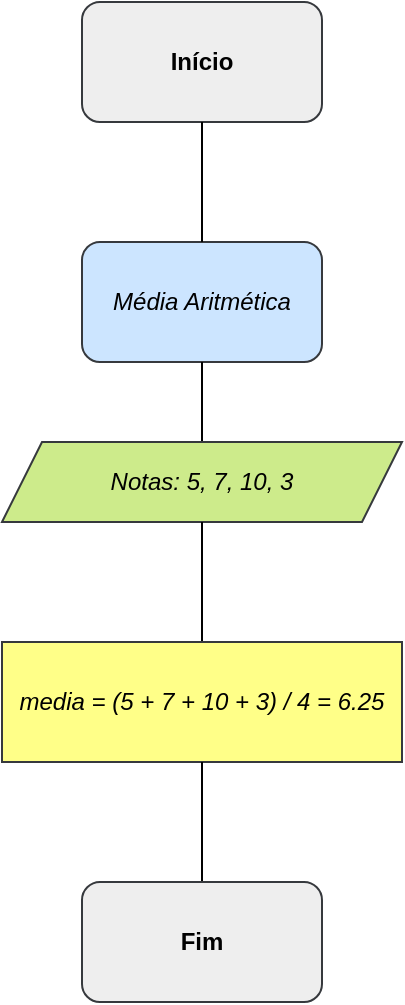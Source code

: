 <mxfile version="14.9.6" type="device"><diagram id="kukyYf_IliHg_fFTL8FL" name="Page-1"><mxGraphModel dx="868" dy="484" grid="1" gridSize="10" guides="1" tooltips="1" connect="1" arrows="1" fold="1" page="1" pageScale="1" pageWidth="827" pageHeight="1169" math="0" shadow="0"><root><mxCell id="0"/><mxCell id="1" parent="0"/><mxCell id="2" value="Média Aritmética" style="rounded=1;whiteSpace=wrap;html=1;fillColor=#cce5ff;strokeColor=#36393d;fontStyle=2" parent="1" vertex="1"><mxGeometry x="360" y="180" width="120" height="60" as="geometry"/></mxCell><mxCell id="3" value="" style="endArrow=none;html=1;entryX=0.5;entryY=1;entryDx=0;entryDy=0;exitX=0.5;exitY=0;exitDx=0;exitDy=0;" parent="1" target="2" edge="1" source="4"><mxGeometry width="50" height="50" relative="1" as="geometry"><mxPoint x="420" y="170" as="sourcePoint"/><mxPoint x="320" y="220" as="targetPoint"/></mxGeometry></mxCell><mxCell id="4" value="Notas: 5, 7, 10, 3" style="shape=parallelogram;perimeter=parallelogramPerimeter;whiteSpace=wrap;html=1;fixedSize=1;fillColor=#cdeb8b;strokeColor=#36393d;fontStyle=2" parent="1" vertex="1"><mxGeometry x="320" y="280" width="200" height="40" as="geometry"/></mxCell><mxCell id="5" value="" style="endArrow=none;html=1;entryX=0.5;entryY=1;entryDx=0;entryDy=0;exitX=0.5;exitY=0;exitDx=0;exitDy=0;" parent="1" edge="1" target="4" source="6"><mxGeometry width="50" height="50" relative="1" as="geometry"><mxPoint x="260" y="280" as="sourcePoint"/><mxPoint x="259.5" y="220" as="targetPoint"/></mxGeometry></mxCell><mxCell id="6" value="media = (5 + 7 + 10 + 3) / 4 = 6.25" style="rounded=0;whiteSpace=wrap;html=1;fillColor=#ffff88;strokeColor=#36393d;fontStyle=2" parent="1" vertex="1"><mxGeometry x="320" y="380" width="200" height="60" as="geometry"/></mxCell><mxCell id="7" value="" style="endArrow=none;html=1;entryX=0.5;entryY=1;entryDx=0;entryDy=0;exitX=0.5;exitY=0;exitDx=0;exitDy=0;" parent="1" target="6" edge="1" source="9"><mxGeometry width="50" height="50" relative="1" as="geometry"><mxPoint x="260" y="400" as="sourcePoint"/><mxPoint x="320" y="210" as="targetPoint"/></mxGeometry></mxCell><mxCell id="9" value="Fim" style="rounded=1;whiteSpace=wrap;html=1;fillColor=#eeeeee;strokeColor=#36393d;fontStyle=1" parent="1" vertex="1"><mxGeometry x="360" y="500" width="120" height="60" as="geometry"/></mxCell><mxCell id="_J8TkeKzD61h7LK8t4fL-9" value="&lt;b&gt;Início&lt;/b&gt;" style="rounded=1;whiteSpace=wrap;html=1;fillColor=#eeeeee;strokeColor=#36393d;" vertex="1" parent="1"><mxGeometry x="360" y="60" width="120" height="60" as="geometry"/></mxCell><mxCell id="_J8TkeKzD61h7LK8t4fL-14" value="" style="endArrow=none;html=1;entryX=0.5;entryY=1;entryDx=0;entryDy=0;exitX=0.5;exitY=0;exitDx=0;exitDy=0;" edge="1" parent="1" source="2" target="_J8TkeKzD61h7LK8t4fL-9"><mxGeometry width="50" height="50" relative="1" as="geometry"><mxPoint x="390" y="220" as="sourcePoint"/><mxPoint x="440" y="170" as="targetPoint"/></mxGeometry></mxCell></root></mxGraphModel></diagram></mxfile>
